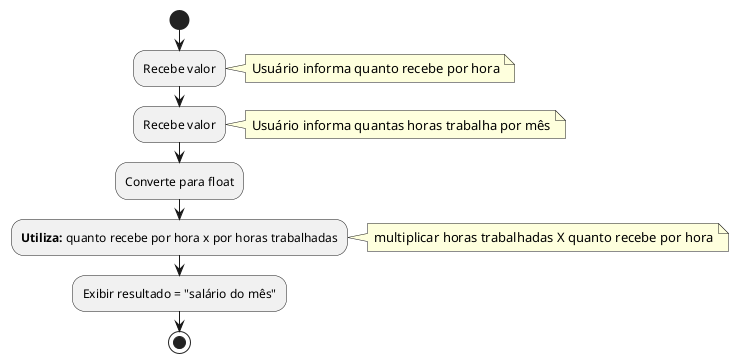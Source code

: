 @startuml ex2-act-case
start

:Recebe valor;
note right
Usuário informa quanto recebe por hora
end note
:Recebe valor;
note right
Usuário informa quantas horas trabalha por mês
end note
:Converte para float;
:**Utiliza:** quanto recebe por hora x por horas trabalhadas; 
note right
multiplicar horas trabalhadas X quanto recebe por hora
end note
:Exibir resultado = "salário do mês";
stop

@enduml